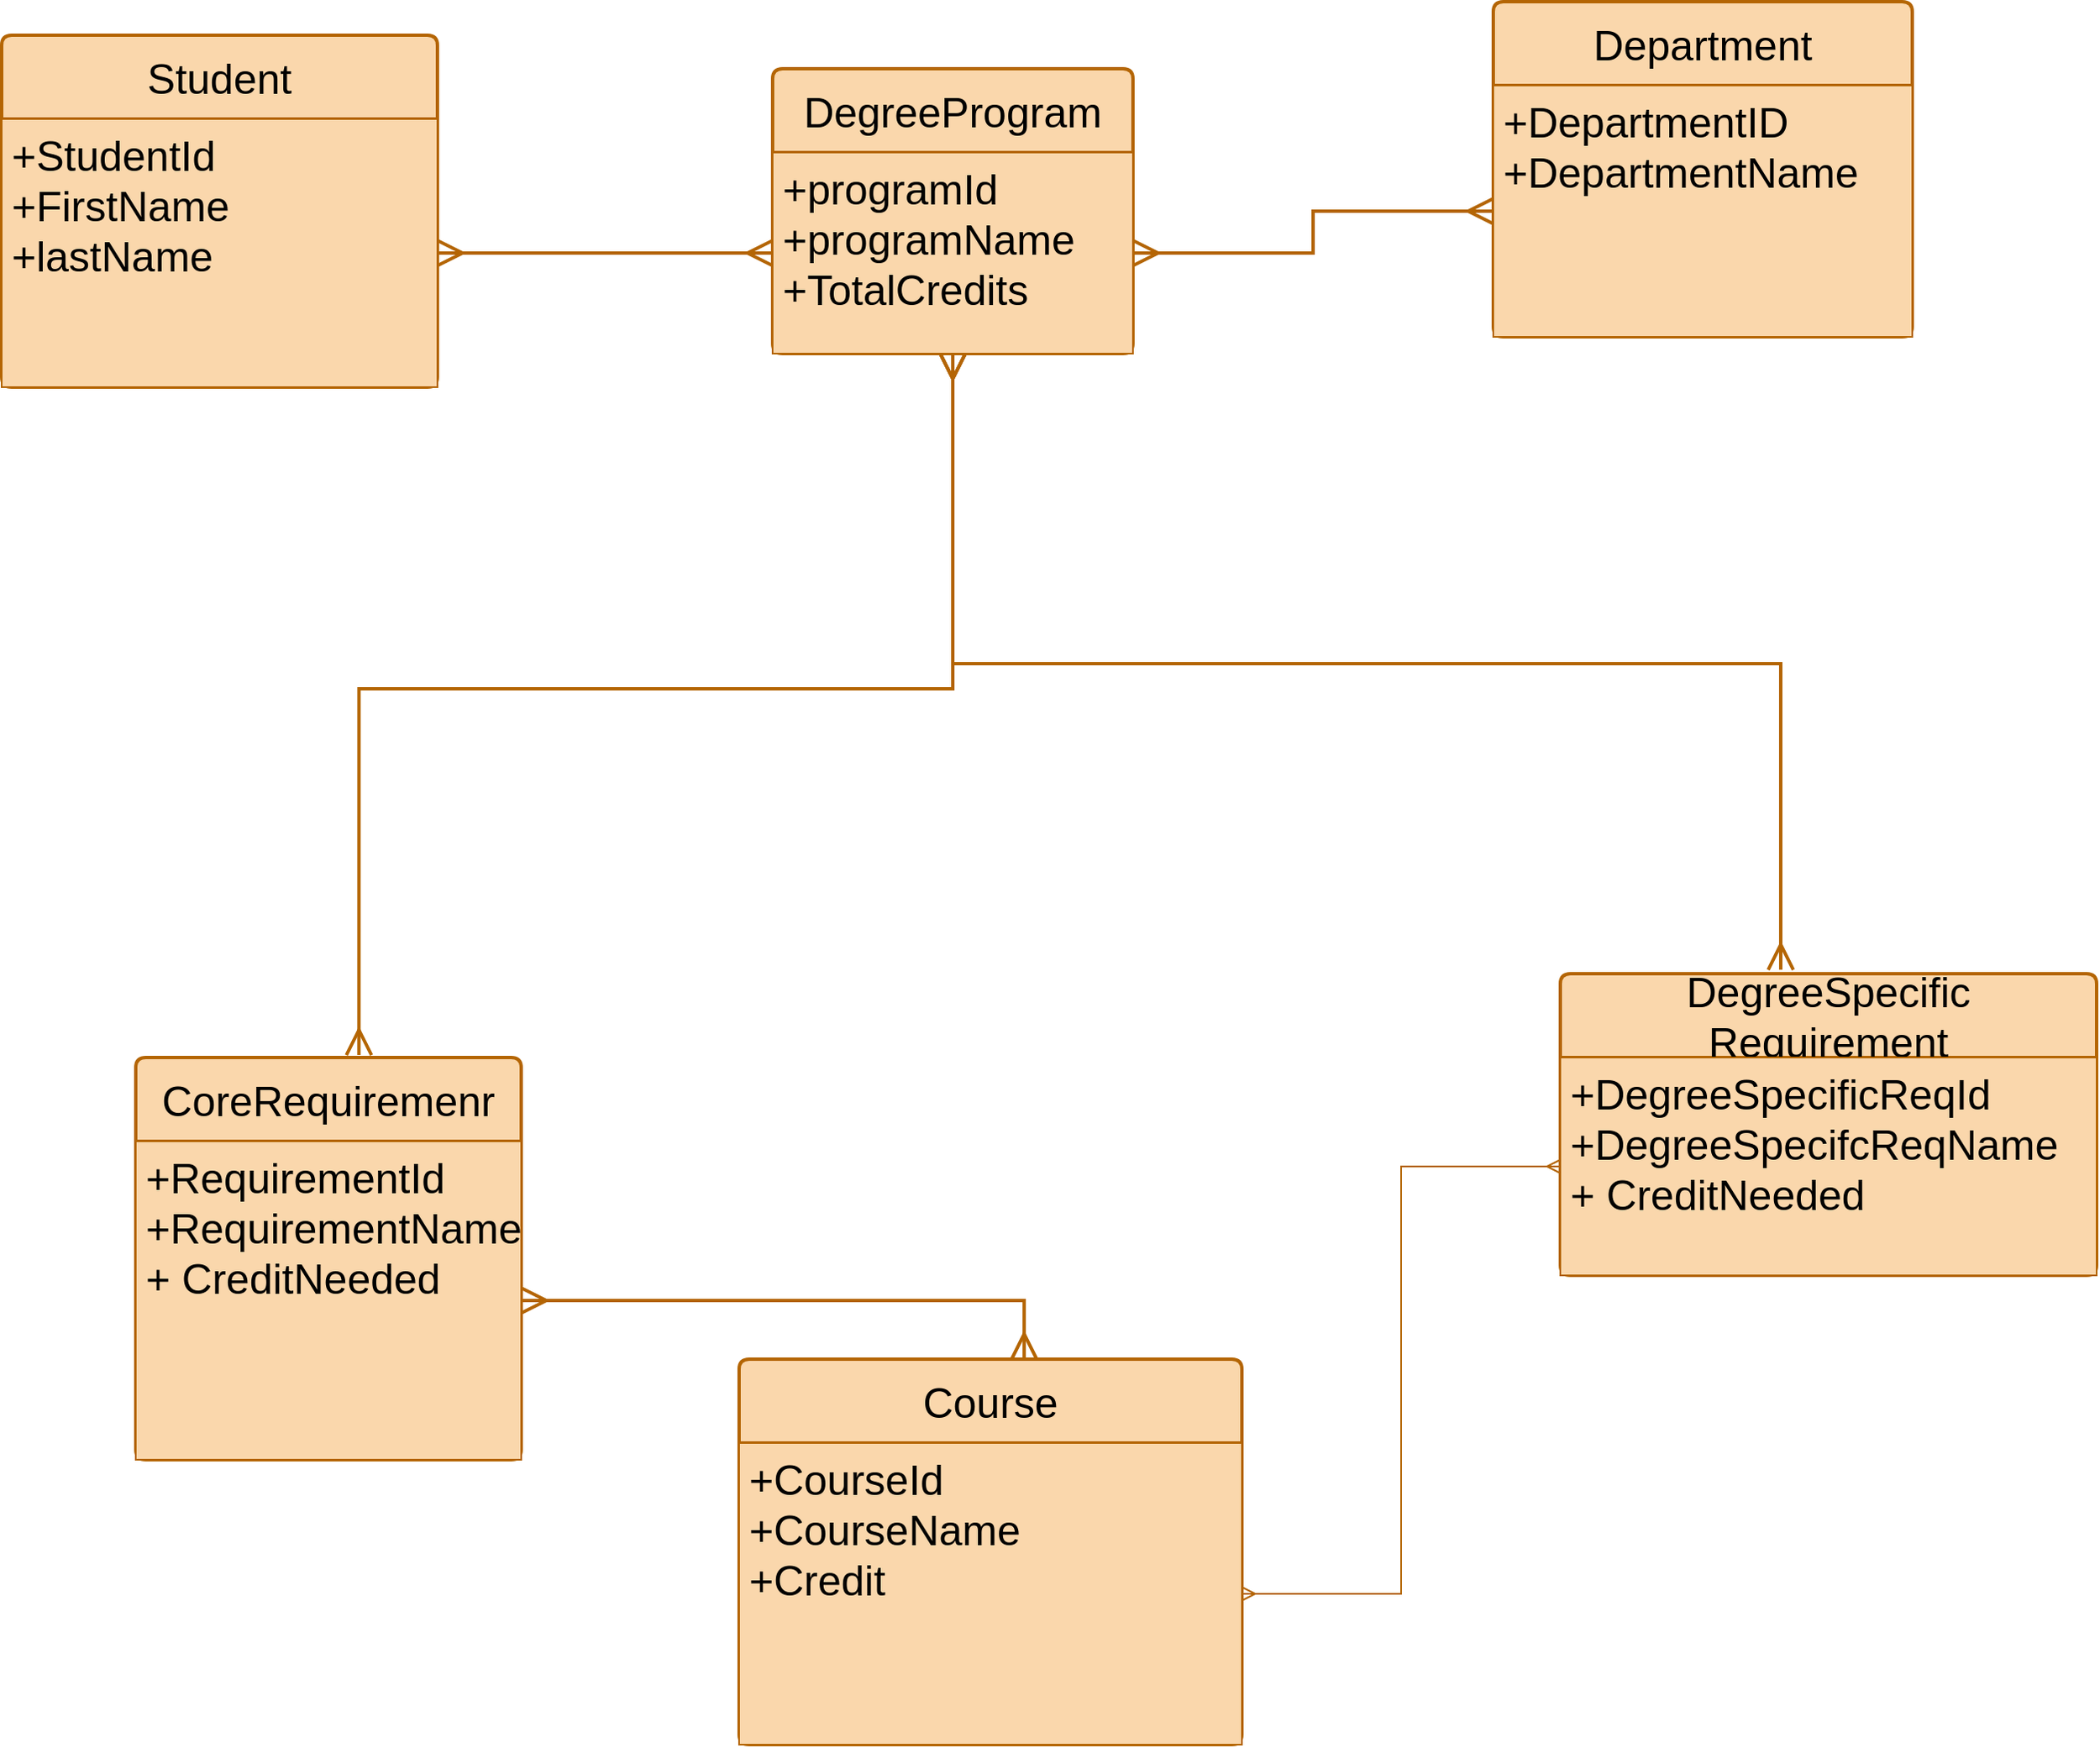 <mxfile version="22.1.0" type="google">
  <diagram id="R2lEEEUBdFMjLlhIrx00" name="Page-1">
    <mxGraphModel grid="1" page="1" gridSize="10" guides="1" tooltips="1" connect="1" arrows="1" fold="1" pageScale="1" pageWidth="850" pageHeight="1100" math="0" shadow="0" extFonts="Permanent Marker^https://fonts.googleapis.com/css?family=Permanent+Marker">
      <root>
        <mxCell id="0" />
        <mxCell id="1" parent="0" />
        <mxCell id="4gfCmoeFD_clblZ_cAxM-97" value="Student" style="swimlane;childLayout=stackLayout;horizontal=1;startSize=50;horizontalStack=0;rounded=1;fontSize=25;fontStyle=0;strokeWidth=2;resizeParent=0;resizeLast=1;shadow=0;dashed=0;align=center;arcSize=4;whiteSpace=wrap;html=1;fillColor=#fad7ac;strokeColor=#b46504;" vertex="1" parent="1">
          <mxGeometry x="250" y="-190" width="260" height="210" as="geometry" />
        </mxCell>
        <mxCell id="4gfCmoeFD_clblZ_cAxM-98" value="+StudentId&lt;br&gt;+FirstName&lt;span id=&quot;docs-internal-guid-1d87c160-7fff-f977-e7b1-714caff95fcf&quot;&gt;&lt;/span&gt;&lt;br&gt;+lastName" style="align=left;strokeColor=#b46504;fillColor=#fad7ac;spacingLeft=4;fontSize=25;verticalAlign=top;resizable=0;rotatable=0;part=1;html=1;" vertex="1" parent="4gfCmoeFD_clblZ_cAxM-97">
          <mxGeometry y="50" width="260" height="160" as="geometry" />
        </mxCell>
        <mxCell id="4gfCmoeFD_clblZ_cAxM-99" value="DegreeProgram" style="swimlane;childLayout=stackLayout;horizontal=1;startSize=50;horizontalStack=0;rounded=1;fontSize=25;fontStyle=0;strokeWidth=2;resizeParent=0;resizeLast=1;shadow=0;dashed=0;align=center;arcSize=4;whiteSpace=wrap;html=1;fillColor=#fad7ac;strokeColor=#b46504;" vertex="1" parent="1">
          <mxGeometry x="710" y="-170" width="215" height="170" as="geometry" />
        </mxCell>
        <mxCell id="4gfCmoeFD_clblZ_cAxM-100" value="+programId&lt;br&gt;+programName&lt;br&gt;+TotalCredits" style="align=left;strokeColor=#b46504;fillColor=#fad7ac;spacingLeft=4;fontSize=25;verticalAlign=top;resizable=0;rotatable=0;part=1;html=1;" vertex="1" parent="4gfCmoeFD_clblZ_cAxM-99">
          <mxGeometry y="50" width="215" height="120" as="geometry" />
        </mxCell>
        <mxCell id="4gfCmoeFD_clblZ_cAxM-101" value="Department" style="swimlane;childLayout=stackLayout;horizontal=1;startSize=50;horizontalStack=0;rounded=1;fontSize=25;fontStyle=0;strokeWidth=2;resizeParent=0;resizeLast=1;shadow=0;dashed=0;align=center;arcSize=4;whiteSpace=wrap;html=1;fillColor=#fad7ac;strokeColor=#b46504;" vertex="1" parent="1">
          <mxGeometry x="1140" y="-210" width="250" height="200" as="geometry" />
        </mxCell>
        <mxCell id="4gfCmoeFD_clblZ_cAxM-102" value="+DepartmentID&lt;br&gt;+DepartmentName&lt;br&gt;" style="align=left;strokeColor=#b46504;fillColor=#fad7ac;spacingLeft=4;fontSize=25;verticalAlign=top;resizable=0;rotatable=0;part=1;html=1;" vertex="1" parent="4gfCmoeFD_clblZ_cAxM-101">
          <mxGeometry y="50" width="250" height="150" as="geometry" />
        </mxCell>
        <mxCell id="4gfCmoeFD_clblZ_cAxM-103" value="CoreRequiremenr" style="swimlane;childLayout=stackLayout;horizontal=1;startSize=50;horizontalStack=0;rounded=1;fontSize=25;fontStyle=0;strokeWidth=2;resizeParent=0;resizeLast=1;shadow=0;dashed=0;align=center;arcSize=4;whiteSpace=wrap;html=1;fillColor=#fad7ac;strokeColor=#b46504;" vertex="1" parent="1">
          <mxGeometry x="330" y="420" width="230" height="240" as="geometry" />
        </mxCell>
        <mxCell id="4gfCmoeFD_clblZ_cAxM-104" value="+RequirementId&lt;br&gt;+RequirementName&lt;br&gt;+ CreditNeeded" style="align=left;strokeColor=#b46504;fillColor=#fad7ac;spacingLeft=4;fontSize=25;verticalAlign=top;resizable=0;rotatable=0;part=1;html=1;" vertex="1" parent="4gfCmoeFD_clblZ_cAxM-103">
          <mxGeometry y="50" width="230" height="190" as="geometry" />
        </mxCell>
        <mxCell id="4gfCmoeFD_clblZ_cAxM-105" value="DegreeSpecific Requirement" style="swimlane;childLayout=stackLayout;horizontal=1;startSize=50;horizontalStack=0;rounded=1;fontSize=25;fontStyle=0;strokeWidth=2;resizeParent=0;resizeLast=1;shadow=0;dashed=0;align=center;arcSize=4;whiteSpace=wrap;html=1;fillColor=#fad7ac;strokeColor=#b46504;" vertex="1" parent="1">
          <mxGeometry x="1180" y="370" width="320" height="180" as="geometry" />
        </mxCell>
        <mxCell id="4gfCmoeFD_clblZ_cAxM-106" value="+DegreeSpecificReqId&lt;br&gt;+DegreeSpecifcReqName&lt;br&gt;+ CreditNeeded" style="align=left;strokeColor=#b46504;fillColor=#fad7ac;spacingLeft=4;fontSize=25;verticalAlign=top;resizable=0;rotatable=0;part=1;html=1;" vertex="1" parent="4gfCmoeFD_clblZ_cAxM-105">
          <mxGeometry y="50" width="320" height="130" as="geometry" />
        </mxCell>
        <mxCell id="4gfCmoeFD_clblZ_cAxM-107" value="Course" style="swimlane;childLayout=stackLayout;horizontal=1;startSize=50;horizontalStack=0;rounded=1;fontSize=25;fontStyle=0;strokeWidth=2;resizeParent=0;resizeLast=1;shadow=0;dashed=0;align=center;arcSize=4;whiteSpace=wrap;html=1;fillColor=#fad7ac;strokeColor=#b46504;" vertex="1" parent="1">
          <mxGeometry x="690" y="600" width="300" height="230" as="geometry" />
        </mxCell>
        <mxCell id="4gfCmoeFD_clblZ_cAxM-108" value="+CourseId&lt;br&gt;+CourseName&lt;br&gt;+Credit" style="align=left;strokeColor=#b46504;fillColor=#fad7ac;spacingLeft=4;fontSize=25;verticalAlign=top;resizable=0;rotatable=0;part=1;html=1;" vertex="1" parent="4gfCmoeFD_clblZ_cAxM-107">
          <mxGeometry y="50" width="300" height="180" as="geometry" />
        </mxCell>
        <mxCell id="4gfCmoeFD_clblZ_cAxM-111" style="edgeStyle=orthogonalEdgeStyle;rounded=0;orthogonalLoop=1;jettySize=auto;html=1;startArrow=ERmany;startFill=0;endArrow=ERmany;endFill=0;fillColor=#fad7ac;strokeColor=#b46504;endSize=12;startSize=12;strokeWidth=2;" edge="1" parent="1" source="4gfCmoeFD_clblZ_cAxM-98" target="4gfCmoeFD_clblZ_cAxM-100">
          <mxGeometry relative="1" as="geometry" />
        </mxCell>
        <mxCell id="4gfCmoeFD_clblZ_cAxM-114" style="edgeStyle=orthogonalEdgeStyle;rounded=0;orthogonalLoop=1;jettySize=auto;html=1;entryX=0;entryY=0.5;entryDx=0;entryDy=0;startArrow=ERmany;startFill=0;endArrow=ERmany;endFill=0;fillColor=#fad7ac;strokeColor=#b46504;endSize=12;startSize=12;strokeWidth=2;" edge="1" parent="1" source="4gfCmoeFD_clblZ_cAxM-100" target="4gfCmoeFD_clblZ_cAxM-102">
          <mxGeometry relative="1" as="geometry" />
        </mxCell>
        <mxCell id="4gfCmoeFD_clblZ_cAxM-115" style="edgeStyle=orthogonalEdgeStyle;rounded=0;orthogonalLoop=1;jettySize=auto;html=1;entryX=0.579;entryY=-0.006;entryDx=0;entryDy=0;entryPerimeter=0;endArrow=ERmany;endFill=0;startArrow=ERmany;startFill=0;fillColor=#fad7ac;strokeColor=#b46504;endSize=12;startSize=12;strokeWidth=2;" edge="1" parent="1" source="4gfCmoeFD_clblZ_cAxM-100" target="4gfCmoeFD_clblZ_cAxM-103">
          <mxGeometry relative="1" as="geometry">
            <Array as="points">
              <mxPoint x="818" y="200" />
              <mxPoint x="463" y="200" />
            </Array>
          </mxGeometry>
        </mxCell>
        <mxCell id="4gfCmoeFD_clblZ_cAxM-116" style="edgeStyle=orthogonalEdgeStyle;rounded=0;orthogonalLoop=1;jettySize=auto;html=1;entryX=0.411;entryY=-0.013;entryDx=0;entryDy=0;entryPerimeter=0;exitX=0.5;exitY=1;exitDx=0;exitDy=0;endArrow=ERmany;endFill=0;startArrow=ERmany;startFill=0;fillColor=#fad7ac;strokeColor=#b46504;endSize=12;startSize=12;strokeWidth=2;" edge="1" parent="1" source="4gfCmoeFD_clblZ_cAxM-100" target="4gfCmoeFD_clblZ_cAxM-105">
          <mxGeometry relative="1" as="geometry">
            <mxPoint x="1050" y="320" as="sourcePoint" />
          </mxGeometry>
        </mxCell>
        <mxCell id="4gfCmoeFD_clblZ_cAxM-117" style="edgeStyle=orthogonalEdgeStyle;rounded=0;orthogonalLoop=1;jettySize=auto;html=1;entryX=0.567;entryY=0;entryDx=0;entryDy=0;entryPerimeter=0;startArrow=ERmany;startFill=0;endArrow=ERmany;endFill=0;fillColor=#fad7ac;strokeColor=#b46504;endSize=12;startSize=12;strokeWidth=2;" edge="1" parent="1" source="4gfCmoeFD_clblZ_cAxM-104" target="4gfCmoeFD_clblZ_cAxM-107">
          <mxGeometry relative="1" as="geometry" />
        </mxCell>
        <mxCell id="4gfCmoeFD_clblZ_cAxM-120" style="edgeStyle=orthogonalEdgeStyle;rounded=0;orthogonalLoop=1;jettySize=auto;html=1;entryX=1;entryY=0.5;entryDx=0;entryDy=0;endArrow=ERmany;endFill=0;startArrow=ERmany;startFill=0;fillColor=#fad7ac;strokeColor=#b46504;" edge="1" parent="1" source="4gfCmoeFD_clblZ_cAxM-106" target="4gfCmoeFD_clblZ_cAxM-108">
          <mxGeometry relative="1" as="geometry" />
        </mxCell>
      </root>
    </mxGraphModel>
  </diagram>
</mxfile>
